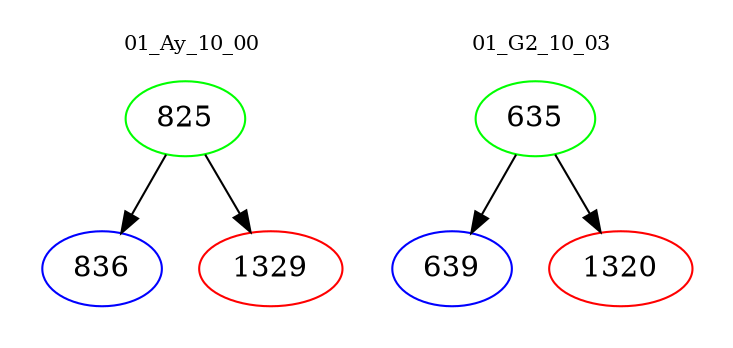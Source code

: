 digraph{
subgraph cluster_0 {
color = white
label = "01_Ay_10_00";
fontsize=10;
T0_825 [label="825", color="green"]
T0_825 -> T0_836 [color="black"]
T0_836 [label="836", color="blue"]
T0_825 -> T0_1329 [color="black"]
T0_1329 [label="1329", color="red"]
}
subgraph cluster_1 {
color = white
label = "01_G2_10_03";
fontsize=10;
T1_635 [label="635", color="green"]
T1_635 -> T1_639 [color="black"]
T1_639 [label="639", color="blue"]
T1_635 -> T1_1320 [color="black"]
T1_1320 [label="1320", color="red"]
}
}
